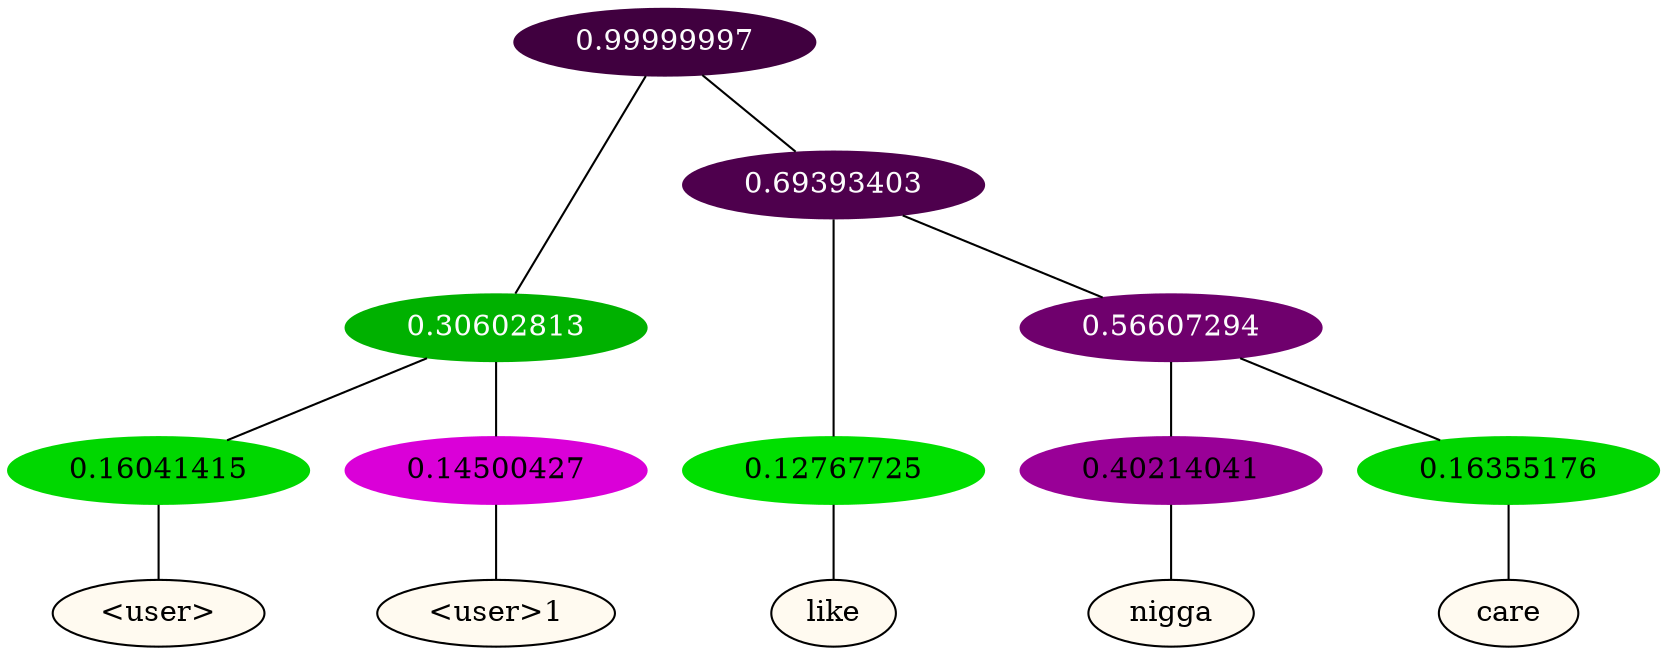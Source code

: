 graph {
	node [format=png height=0.15 nodesep=0.001 ordering=out overlap=prism overlap_scaling=0.01 ranksep=0.001 ratio=0.2 style=filled width=0.15]
	{
		rank=same
		a_w_3 [label="\<user\>" color=black fillcolor=floralwhite style="filled,solid"]
		a_w_4 [label="\<user\>1" color=black fillcolor=floralwhite style="filled,solid"]
		a_w_5 [label=like color=black fillcolor=floralwhite style="filled,solid"]
		a_w_7 [label=nigga color=black fillcolor=floralwhite style="filled,solid"]
		a_w_8 [label=care color=black fillcolor=floralwhite style="filled,solid"]
	}
	a_n_3 -- a_w_3
	a_n_4 -- a_w_4
	a_n_5 -- a_w_5
	a_n_7 -- a_w_7
	a_n_8 -- a_w_8
	{
		rank=same
		a_n_3 [label=0.16041415 color="0.334 1.000 0.840" fontcolor=black]
		a_n_4 [label=0.14500427 color="0.835 1.000 0.855" fontcolor=black]
		a_n_5 [label=0.12767725 color="0.334 1.000 0.872" fontcolor=black]
		a_n_7 [label=0.40214041 color="0.835 1.000 0.598" fontcolor=black]
		a_n_8 [label=0.16355176 color="0.334 1.000 0.836" fontcolor=black]
	}
	a_n_0 [label=0.99999997 color="0.835 1.000 0.250" fontcolor=grey99]
	a_n_1 [label=0.30602813 color="0.334 1.000 0.694" fontcolor=grey99]
	a_n_0 -- a_n_1
	a_n_2 [label=0.69393403 color="0.835 1.000 0.306" fontcolor=grey99]
	a_n_0 -- a_n_2
	a_n_1 -- a_n_3
	a_n_1 -- a_n_4
	a_n_2 -- a_n_5
	a_n_6 [label=0.56607294 color="0.835 1.000 0.434" fontcolor=grey99]
	a_n_2 -- a_n_6
	a_n_6 -- a_n_7
	a_n_6 -- a_n_8
}
